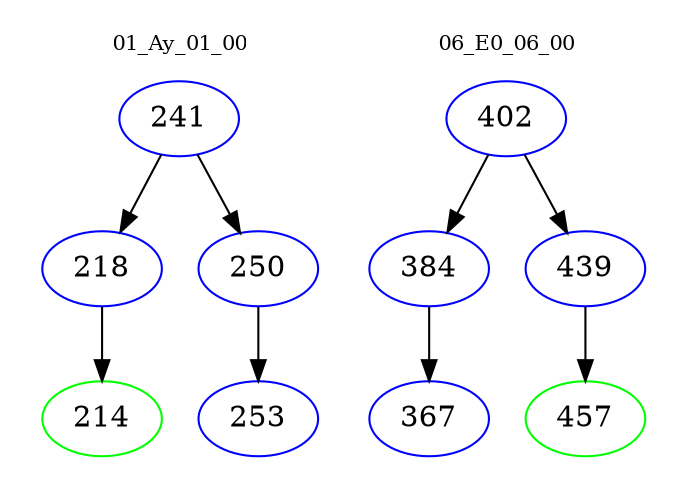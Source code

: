 digraph{
subgraph cluster_0 {
color = white
label = "01_Ay_01_00";
fontsize=10;
T0_241 [label="241", color="blue"]
T0_241 -> T0_218 [color="black"]
T0_218 [label="218", color="blue"]
T0_218 -> T0_214 [color="black"]
T0_214 [label="214", color="green"]
T0_241 -> T0_250 [color="black"]
T0_250 [label="250", color="blue"]
T0_250 -> T0_253 [color="black"]
T0_253 [label="253", color="blue"]
}
subgraph cluster_1 {
color = white
label = "06_E0_06_00";
fontsize=10;
T1_402 [label="402", color="blue"]
T1_402 -> T1_384 [color="black"]
T1_384 [label="384", color="blue"]
T1_384 -> T1_367 [color="black"]
T1_367 [label="367", color="blue"]
T1_402 -> T1_439 [color="black"]
T1_439 [label="439", color="blue"]
T1_439 -> T1_457 [color="black"]
T1_457 [label="457", color="green"]
}
}
